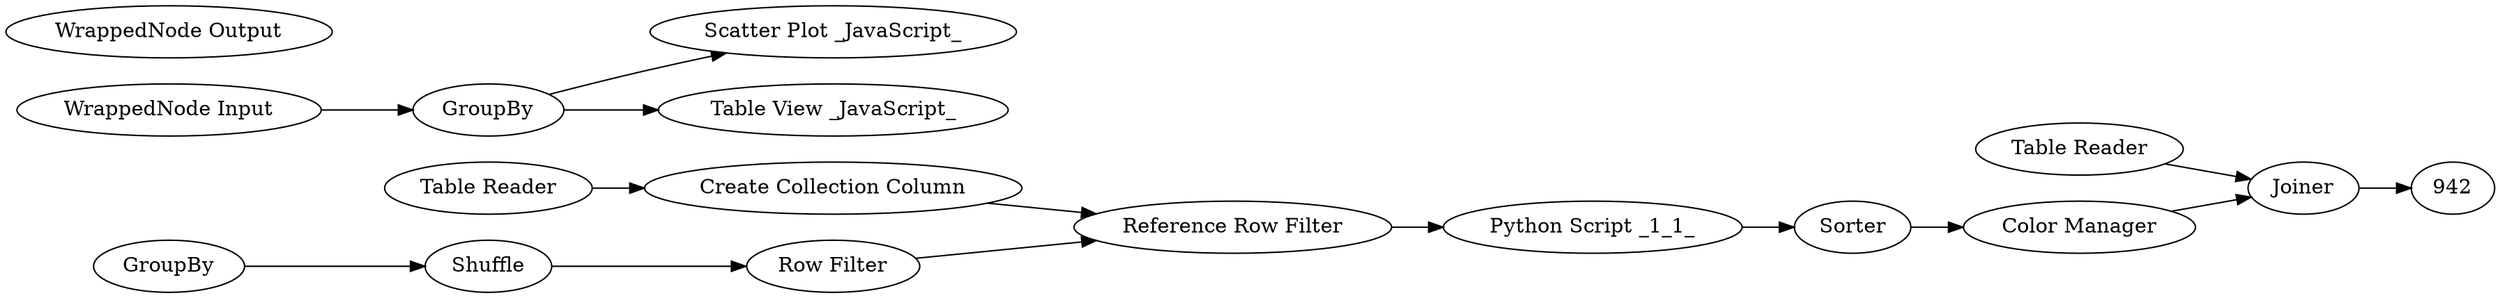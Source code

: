 digraph {
	243 [label="Python Script _1_1_"]
	925 [label="Create Collection Column"]
	927 [label="Color Manager"]
	941 [label=Joiner]
	928 [label="Scatter Plot _JavaScript_"]
	934 [label="Table View _JavaScript_"]
	935 [label="WrappedNode Input"]
	936 [label="WrappedNode Output"]
	937 [label=GroupBy]
	948 [label=Sorter]
	955 [label="Table Reader"]
	956 [label="Table Reader"]
	931 [label=GroupBy]
	932 [label="Row Filter"]
	933 [label="Reference Row Filter"]
	939 [label=Shuffle]
	935 -> 937
	937 -> 928
	937 -> 934
	931 -> 939
	932 -> 933
	939 -> 932
	243 -> 948
	925 -> 933
	927 -> 941
	941 -> 942
	948 -> 927
	955 -> 925
	956 -> 941
	933 -> 243
	rankdir=LR
}
